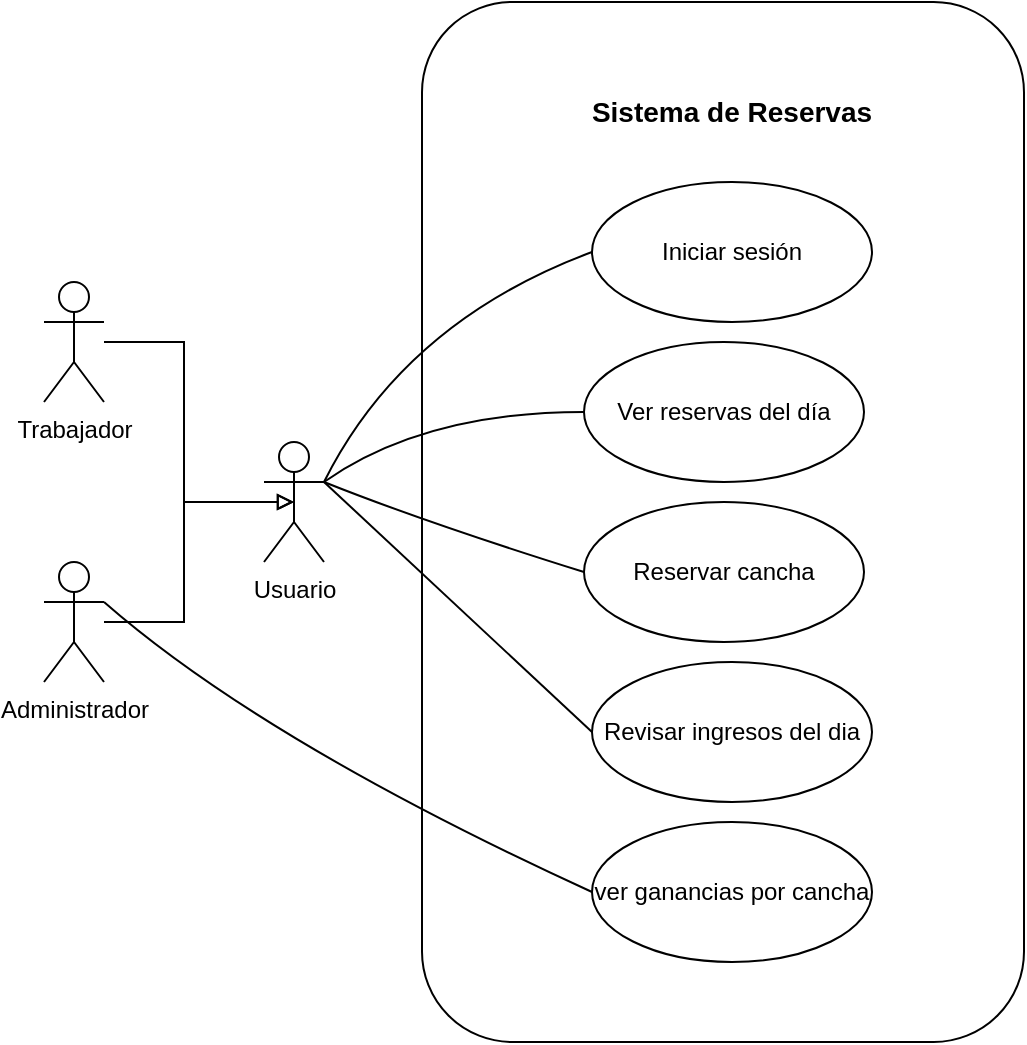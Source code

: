 <mxfile version="27.1.6" pages="4">
  <diagram name="Página-1" id="Nofakx_FAN60NuZkb5IB">
    <mxGraphModel dx="872" dy="1640" grid="1" gridSize="10" guides="1" tooltips="1" connect="1" arrows="1" fold="1" page="1" pageScale="1" pageWidth="827" pageHeight="1169" math="0" shadow="0">
      <root>
        <mxCell id="0" />
        <mxCell id="1" parent="0" />
        <mxCell id="--wnBnnWqUvRCD4Y-Vol-1" value="" style="rounded=1;whiteSpace=wrap;html=1;" vertex="1" parent="1">
          <mxGeometry x="309" y="-20" width="301" height="520" as="geometry" />
        </mxCell>
        <mxCell id="H0gQp8Y4YWYqzka2YyTl-1" value="Trabajador" style="shape=umlActor;verticalLabelPosition=bottom;verticalAlign=top;html=1;" parent="1" vertex="1">
          <mxGeometry x="120" y="120" width="30" height="60" as="geometry" />
        </mxCell>
        <mxCell id="H0gQp8Y4YWYqzka2YyTl-2" value="Administrador" style="shape=umlActor;verticalLabelPosition=bottom;verticalAlign=top;html=1;" parent="1" vertex="1">
          <mxGeometry x="120" y="260" width="30" height="60" as="geometry" />
        </mxCell>
        <mxCell id="H0gQp8Y4YWYqzka2YyTl-6" value="Usuario" style="shape=umlActor;verticalLabelPosition=bottom;verticalAlign=top;html=1;" parent="1" vertex="1">
          <mxGeometry x="230" y="200" width="30" height="60" as="geometry" />
        </mxCell>
        <mxCell id="H0gQp8Y4YWYqzka2YyTl-7" value="Iniciar sesión" style="ellipse;whiteSpace=wrap;html=1;" parent="1" vertex="1">
          <mxGeometry x="394" y="70" width="140" height="70" as="geometry" />
        </mxCell>
        <mxCell id="H0gQp8Y4YWYqzka2YyTl-8" value="Ver reservas del día" style="ellipse;whiteSpace=wrap;html=1;" parent="1" vertex="1">
          <mxGeometry x="390" y="150" width="140" height="70" as="geometry" />
        </mxCell>
        <mxCell id="H0gQp8Y4YWYqzka2YyTl-9" value="Reservar cancha" style="ellipse;whiteSpace=wrap;html=1;" parent="1" vertex="1">
          <mxGeometry x="390" y="230" width="140" height="70" as="geometry" />
        </mxCell>
        <mxCell id="H0gQp8Y4YWYqzka2YyTl-10" value="Revisar ingresos del dia" style="ellipse;whiteSpace=wrap;html=1;" parent="1" vertex="1">
          <mxGeometry x="394" y="310" width="140" height="70" as="geometry" />
        </mxCell>
        <mxCell id="H0gQp8Y4YWYqzka2YyTl-11" value="ver ganancias por cancha" style="ellipse;whiteSpace=wrap;html=1;" parent="1" vertex="1">
          <mxGeometry x="394" y="390" width="140" height="70" as="geometry" />
        </mxCell>
        <mxCell id="H0gQp8Y4YWYqzka2YyTl-16" value="" style="endArrow=none;endFill=1;endSize=12;html=1;rounded=0;exitX=1;exitY=0.333;exitDx=0;exitDy=0;exitPerimeter=0;entryX=0;entryY=0.5;entryDx=0;entryDy=0;startFill=0;curved=1;strokeColor=default;" parent="1" source="H0gQp8Y4YWYqzka2YyTl-6" target="H0gQp8Y4YWYqzka2YyTl-7" edge="1">
          <mxGeometry width="160" relative="1" as="geometry">
            <mxPoint x="310" y="265" as="sourcePoint" />
            <mxPoint x="500" y="100" as="targetPoint" />
            <Array as="points">
              <mxPoint x="300" y="140" />
            </Array>
          </mxGeometry>
        </mxCell>
        <mxCell id="H0gQp8Y4YWYqzka2YyTl-17" value="" style="endArrow=none;endFill=1;endSize=12;html=1;rounded=0;exitX=1;exitY=0.333;exitDx=0;exitDy=0;exitPerimeter=0;entryX=0;entryY=0.5;entryDx=0;entryDy=0;startFill=0;curved=1;strokeColor=default;" parent="1" source="H0gQp8Y4YWYqzka2YyTl-6" target="H0gQp8Y4YWYqzka2YyTl-8" edge="1">
          <mxGeometry width="160" relative="1" as="geometry">
            <mxPoint x="580" y="220" as="sourcePoint" />
            <mxPoint x="664" y="105" as="targetPoint" />
            <Array as="points">
              <mxPoint x="310" y="185" />
            </Array>
          </mxGeometry>
        </mxCell>
        <mxCell id="H0gQp8Y4YWYqzka2YyTl-18" value="" style="endArrow=none;endFill=1;endSize=12;html=1;rounded=0;exitX=1;exitY=0.333;exitDx=0;exitDy=0;exitPerimeter=0;entryX=0;entryY=0.5;entryDx=0;entryDy=0;startFill=0;curved=1;strokeColor=default;" parent="1" source="H0gQp8Y4YWYqzka2YyTl-6" target="H0gQp8Y4YWYqzka2YyTl-9" edge="1">
          <mxGeometry width="160" relative="1" as="geometry">
            <mxPoint x="520" y="230" as="sourcePoint" />
            <mxPoint x="600" y="195" as="targetPoint" />
            <Array as="points">
              <mxPoint x="310" y="240" />
            </Array>
          </mxGeometry>
        </mxCell>
        <mxCell id="H0gQp8Y4YWYqzka2YyTl-19" value="" style="endArrow=none;endFill=1;endSize=12;html=1;rounded=0;exitX=1;exitY=0.333;exitDx=0;exitDy=0;exitPerimeter=0;entryX=0;entryY=0.5;entryDx=0;entryDy=0;startFill=0;curved=1;strokeColor=default;" parent="1" source="H0gQp8Y4YWYqzka2YyTl-6" target="H0gQp8Y4YWYqzka2YyTl-10" edge="1">
          <mxGeometry width="160" relative="1" as="geometry">
            <mxPoint x="210" y="350" as="sourcePoint" />
            <mxPoint x="290" y="315" as="targetPoint" />
            <Array as="points" />
          </mxGeometry>
        </mxCell>
        <mxCell id="H0gQp8Y4YWYqzka2YyTl-20" value="" style="endArrow=none;endFill=1;endSize=12;html=1;rounded=0;exitX=1;exitY=0.333;exitDx=0;exitDy=0;exitPerimeter=0;entryX=0;entryY=0.5;entryDx=0;entryDy=0;startFill=0;curved=1;strokeColor=default;" parent="1" source="H0gQp8Y4YWYqzka2YyTl-2" target="H0gQp8Y4YWYqzka2YyTl-11" edge="1">
          <mxGeometry width="160" relative="1" as="geometry">
            <mxPoint x="160" y="420" as="sourcePoint" />
            <mxPoint x="240" y="385" as="targetPoint" />
            <Array as="points">
              <mxPoint x="230" y="350" />
            </Array>
          </mxGeometry>
        </mxCell>
        <mxCell id="H0gQp8Y4YWYqzka2YyTl-21" style="edgeStyle=orthogonalEdgeStyle;rounded=0;orthogonalLoop=1;jettySize=auto;html=1;entryX=0.5;entryY=0.5;entryDx=0;entryDy=0;entryPerimeter=0;endArrow=block;endFill=0;" parent="1" source="H0gQp8Y4YWYqzka2YyTl-1" target="H0gQp8Y4YWYqzka2YyTl-6" edge="1">
          <mxGeometry relative="1" as="geometry">
            <Array as="points">
              <mxPoint x="190" y="150" />
              <mxPoint x="190" y="230" />
            </Array>
          </mxGeometry>
        </mxCell>
        <mxCell id="H0gQp8Y4YWYqzka2YyTl-22" style="edgeStyle=orthogonalEdgeStyle;rounded=0;orthogonalLoop=1;jettySize=auto;html=1;entryX=0.5;entryY=0.5;entryDx=0;entryDy=0;entryPerimeter=0;endArrow=block;endFill=0;" parent="1" source="H0gQp8Y4YWYqzka2YyTl-2" target="H0gQp8Y4YWYqzka2YyTl-6" edge="1">
          <mxGeometry relative="1" as="geometry" />
        </mxCell>
        <mxCell id="--wnBnnWqUvRCD4Y-Vol-2" value="&lt;b&gt;&lt;font style=&quot;font-size: 14px;&quot;&gt;Sistema de Re&lt;span style=&quot;background-color: transparent; color: light-dark(rgb(0, 0, 0), rgb(255, 255, 255));&quot;&gt;servas&lt;/span&gt;&lt;/font&gt;&lt;/b&gt;" style="text;html=1;align=center;verticalAlign=middle;whiteSpace=wrap;rounded=0;" vertex="1" parent="1">
          <mxGeometry x="324" y="20" width="280" height="30" as="geometry" />
        </mxCell>
      </root>
    </mxGraphModel>
  </diagram>
  <diagram id="pX6_GwrJB2W5tt-oy7xR" name="Diagrama de clases">
    <mxGraphModel dx="758" dy="410" grid="1" gridSize="10" guides="1" tooltips="1" connect="1" arrows="1" fold="1" page="1" pageScale="1" pageWidth="827" pageHeight="1169" math="0" shadow="0">
      <root>
        <mxCell id="0" />
        <mxCell id="1" parent="0" />
        <mxCell id="UcGalSVN0GQkN7niIcfV-1" value="" style="endArrow=none;html=1;endSize=12;startArrow=none;startSize=14;startFill=0;edgeStyle=orthogonalEdgeStyle;rounded=0;fontStyle=0;exitX=0.997;exitY=0.44;exitDx=0;exitDy=0;exitPerimeter=0;entryX=0.008;entryY=0.399;entryDx=0;entryDy=0;entryPerimeter=0;" edge="1" parent="1" source="UcGalSVN0GQkN7niIcfV-21" target="UcGalSVN0GQkN7niIcfV-23">
          <mxGeometry x="0.625" y="-60" relative="1" as="geometry">
            <mxPoint x="520.0" y="296.76" as="sourcePoint" />
            <mxPoint x="641.17" y="273.26" as="targetPoint" />
            <mxPoint as="offset" />
            <Array as="points">
              <mxPoint x="630" y="270" />
              <mxPoint x="630" y="275" />
            </Array>
          </mxGeometry>
        </mxCell>
        <mxCell id="UcGalSVN0GQkN7niIcfV-2" value="0..n" style="edgeLabel;resizable=0;html=1;align=left;verticalAlign=top;" connectable="0" vertex="1" parent="UcGalSVN0GQkN7niIcfV-1">
          <mxGeometry x="-1" relative="1" as="geometry">
            <mxPoint x="10" as="offset" />
          </mxGeometry>
        </mxCell>
        <mxCell id="UcGalSVN0GQkN7niIcfV-3" value="1" style="edgeLabel;resizable=0;html=1;align=right;verticalAlign=top;" connectable="0" vertex="1" parent="UcGalSVN0GQkN7niIcfV-1">
          <mxGeometry x="1" relative="1" as="geometry">
            <mxPoint x="-10" as="offset" />
          </mxGeometry>
        </mxCell>
        <mxCell id="UcGalSVN0GQkN7niIcfV-4" value="" style="endArrow=none;html=1;endSize=12;startArrow=none;startSize=14;startFill=0;edgeStyle=orthogonalEdgeStyle;rounded=0;fontStyle=0;entryX=0.005;entryY=0.143;entryDx=0;entryDy=0;entryPerimeter=0;exitX=-0.001;exitY=0.306;exitDx=0;exitDy=0;exitPerimeter=0;" edge="1" parent="1" source="UcGalSVN0GQkN7niIcfV-22" target="UcGalSVN0GQkN7niIcfV-21">
          <mxGeometry x="0.625" y="-60" relative="1" as="geometry">
            <mxPoint x="770" y="540" as="sourcePoint" />
            <mxPoint x="890" y="410" as="targetPoint" />
            <mxPoint as="offset" />
            <Array as="points">
              <mxPoint x="410" y="485" />
              <mxPoint x="410" y="480" />
              <mxPoint x="210" y="480" />
              <mxPoint x="210" y="200" />
              <mxPoint x="321" y="200" />
              <mxPoint x="321" y="196" />
            </Array>
          </mxGeometry>
        </mxCell>
        <mxCell id="UcGalSVN0GQkN7niIcfV-5" value="0..n" style="edgeLabel;resizable=0;html=1;align=left;verticalAlign=top;" connectable="0" vertex="1" parent="UcGalSVN0GQkN7niIcfV-4">
          <mxGeometry x="-1" relative="1" as="geometry">
            <mxPoint x="-30" y="-26" as="offset" />
          </mxGeometry>
        </mxCell>
        <mxCell id="UcGalSVN0GQkN7niIcfV-6" value="1" style="edgeLabel;resizable=0;html=1;align=right;verticalAlign=top;" connectable="0" vertex="1" parent="UcGalSVN0GQkN7niIcfV-4">
          <mxGeometry x="1" relative="1" as="geometry">
            <mxPoint x="-10" as="offset" />
          </mxGeometry>
        </mxCell>
        <mxCell id="UcGalSVN0GQkN7niIcfV-7" value="" style="endArrow=none;html=1;endSize=12;startArrow=none;startSize=14;startFill=0;edgeStyle=orthogonalEdgeStyle;rounded=0;fontStyle=0;entryX=0.005;entryY=0.381;entryDx=0;entryDy=0;exitX=0;exitY=0.25;exitDx=0;exitDy=0;entryPerimeter=0;" edge="1" parent="1" source="UcGalSVN0GQkN7niIcfV-24" target="UcGalSVN0GQkN7niIcfV-22">
          <mxGeometry x="0.625" y="-60" relative="1" as="geometry">
            <mxPoint x="370" y="695" as="sourcePoint" />
            <mxPoint x="410" y="511" as="targetPoint" />
            <mxPoint as="offset" />
            <Array as="points">
              <mxPoint x="210" y="635" />
              <mxPoint x="210" y="489" />
              <mxPoint x="301" y="489" />
              <mxPoint x="301" y="499" />
              <mxPoint x="252" y="499" />
            </Array>
          </mxGeometry>
        </mxCell>
        <mxCell id="UcGalSVN0GQkN7niIcfV-8" value="1" style="edgeLabel;resizable=0;html=1;align=left;verticalAlign=top;" connectable="0" vertex="1" parent="UcGalSVN0GQkN7niIcfV-7">
          <mxGeometry x="-1" relative="1" as="geometry">
            <mxPoint x="-20" as="offset" />
          </mxGeometry>
        </mxCell>
        <mxCell id="UcGalSVN0GQkN7niIcfV-9" value="&lt;span style=&quot;text-align: left;&quot;&gt;0..n&lt;/span&gt;" style="edgeLabel;resizable=0;html=1;align=right;verticalAlign=top;" connectable="0" vertex="1" parent="UcGalSVN0GQkN7niIcfV-7">
          <mxGeometry x="1" relative="1" as="geometry">
            <mxPoint x="-10" y="1" as="offset" />
          </mxGeometry>
        </mxCell>
        <mxCell id="UcGalSVN0GQkN7niIcfV-10" value="" style="endArrow=none;html=1;endSize=12;startArrow=none;startSize=14;startFill=0;edgeStyle=orthogonalEdgeStyle;rounded=0;fontStyle=0;entryX=0;entryY=0.25;entryDx=0;entryDy=0;exitX=1;exitY=0.326;exitDx=0;exitDy=0;exitPerimeter=0;" edge="1" parent="1" source="UcGalSVN0GQkN7niIcfV-25" target="UcGalSVN0GQkN7niIcfV-20">
          <mxGeometry x="0.625" y="-60" relative="1" as="geometry">
            <mxPoint x="840" y="560" as="sourcePoint" />
            <mxPoint x="904" y="430" as="targetPoint" />
            <mxPoint as="offset" />
            <Array as="points">
              <mxPoint x="920" y="488" />
              <mxPoint x="960" y="488" />
              <mxPoint x="960" y="238" />
              <mxPoint x="990" y="238" />
            </Array>
          </mxGeometry>
        </mxCell>
        <mxCell id="UcGalSVN0GQkN7niIcfV-11" value="0..n" style="edgeLabel;resizable=0;html=1;align=left;verticalAlign=top;" connectable="0" vertex="1" parent="UcGalSVN0GQkN7niIcfV-10">
          <mxGeometry x="-1" relative="1" as="geometry">
            <mxPoint x="10" y="-58" as="offset" />
          </mxGeometry>
        </mxCell>
        <mxCell id="UcGalSVN0GQkN7niIcfV-12" value="1" style="edgeLabel;resizable=0;html=1;align=right;verticalAlign=top;" connectable="0" vertex="1" parent="UcGalSVN0GQkN7niIcfV-10">
          <mxGeometry x="1" relative="1" as="geometry">
            <mxPoint x="-10" as="offset" />
          </mxGeometry>
        </mxCell>
        <mxCell id="UcGalSVN0GQkN7niIcfV-13" value="" style="endArrow=none;html=1;endSize=12;startArrow=none;startSize=14;startFill=0;edgeStyle=orthogonalEdgeStyle;rounded=0;fontStyle=0;entryX=0;entryY=0.25;entryDx=0;entryDy=0;" edge="1" parent="1" target="UcGalSVN0GQkN7niIcfV-19">
          <mxGeometry x="0.625" y="-60" relative="1" as="geometry">
            <mxPoint x="921" y="493" as="sourcePoint" />
            <mxPoint x="950" y="500" as="targetPoint" />
            <mxPoint as="offset" />
            <Array as="points">
              <mxPoint x="921" y="497" />
              <mxPoint x="921" y="493" />
            </Array>
          </mxGeometry>
        </mxCell>
        <mxCell id="UcGalSVN0GQkN7niIcfV-14" value="0..n" style="edgeLabel;resizable=0;html=1;align=left;verticalAlign=top;" connectable="0" vertex="1" parent="UcGalSVN0GQkN7niIcfV-13">
          <mxGeometry x="-1" relative="1" as="geometry">
            <mxPoint x="10" as="offset" />
          </mxGeometry>
        </mxCell>
        <mxCell id="UcGalSVN0GQkN7niIcfV-15" value="1" style="edgeLabel;resizable=0;html=1;align=right;verticalAlign=top;" connectable="0" vertex="1" parent="UcGalSVN0GQkN7niIcfV-13">
          <mxGeometry x="1" relative="1" as="geometry">
            <mxPoint x="-10" as="offset" />
          </mxGeometry>
        </mxCell>
        <mxCell id="UcGalSVN0GQkN7niIcfV-16" value="" style="endArrow=none;html=1;endSize=12;startArrow=none;startSize=14;startFill=0;edgeStyle=orthogonalEdgeStyle;rounded=0;fontStyle=0;entryX=0.993;entryY=0.153;entryDx=0;entryDy=0;exitX=0.006;exitY=0.679;exitDx=0;exitDy=0;entryPerimeter=0;exitPerimeter=0;" edge="1" parent="1" source="UcGalSVN0GQkN7niIcfV-25" target="UcGalSVN0GQkN7niIcfV-21">
          <mxGeometry x="0.625" y="-60" relative="1" as="geometry">
            <mxPoint x="870" y="690" as="sourcePoint" />
            <mxPoint x="980" y="610" as="targetPoint" />
            <mxPoint as="offset" />
            <Array as="points">
              <mxPoint x="560" y="557" />
              <mxPoint x="560" y="198" />
            </Array>
          </mxGeometry>
        </mxCell>
        <mxCell id="UcGalSVN0GQkN7niIcfV-17" value="0..n" style="edgeLabel;resizable=0;html=1;align=left;verticalAlign=top;" connectable="0" vertex="1" parent="UcGalSVN0GQkN7niIcfV-16">
          <mxGeometry x="-1" relative="1" as="geometry">
            <mxPoint x="-30" y="-25" as="offset" />
          </mxGeometry>
        </mxCell>
        <mxCell id="UcGalSVN0GQkN7niIcfV-18" value="1" style="edgeLabel;resizable=0;html=1;align=right;verticalAlign=top;" connectable="0" vertex="1" parent="UcGalSVN0GQkN7niIcfV-16">
          <mxGeometry x="1" relative="1" as="geometry">
            <mxPoint x="10" as="offset" />
          </mxGeometry>
        </mxCell>
        <mxCell id="UcGalSVN0GQkN7niIcfV-19" value="&lt;p style=&quot;margin:0px;margin-top:4px;text-align:center;&quot;&gt;&lt;b&gt;Cancha&lt;/b&gt;&lt;/p&gt;&lt;hr size=&quot;1&quot; style=&quot;border-style:solid;&quot;&gt;&lt;p style=&quot;margin:0px;margin-left:4px;&quot;&gt;+ Id: int&lt;/p&gt;&lt;p style=&quot;margin:0px;margin-left:4px;&quot;&gt;+ Nombre: string&lt;/p&gt;&lt;hr size=&quot;1&quot; style=&quot;border-style:solid;&quot;&gt;&lt;p style=&quot;margin:0px;margin-left:4px;&quot;&gt;+ Guardar(cancha: Cancha): bool&lt;/p&gt;&lt;p style=&quot;margin:0px;margin-left:4px;&quot;&gt;+ ValidarNombre(nombre: string,Id: int) :bool&lt;/p&gt;&lt;p style=&quot;margin:0px;margin-left:4px;&quot;&gt;+ Eliminar (Id: int): bool&lt;/p&gt;&lt;p style=&quot;margin:0px;margin-left:4px;&quot;&gt;+ ObtenerPorId (Id: int):Cancha&lt;/p&gt;&lt;p style=&quot;margin:0px;margin-left:4px;&quot;&gt;+ObtenerLista (page:int ,pageSize: int,buscar:string):Cancha[*]&lt;/p&gt;&lt;p style=&quot;margin:0px;margin-left:4px;&quot;&gt;+ObtenerLista():Cancha[*]&lt;/p&gt;" style="verticalAlign=top;align=left;overflow=fill;html=1;whiteSpace=wrap;" vertex="1" parent="1">
          <mxGeometry x="1040" y="450" width="350" height="172" as="geometry" />
        </mxCell>
        <mxCell id="UcGalSVN0GQkN7niIcfV-20" value="&lt;p style=&quot;margin:0px;margin-top:4px;text-align:center;&quot;&gt;&lt;b&gt;Metdo_pago&lt;/b&gt;&lt;/p&gt;&lt;hr size=&quot;1&quot; style=&quot;border-style:solid;&quot;&gt;&lt;p style=&quot;margin:0px;margin-left:4px;&quot;&gt;+ Id: int&lt;/p&gt;&lt;p style=&quot;margin:0px;margin-left:4px;&quot;&gt;+ Nombre: string&lt;/p&gt;&lt;hr size=&quot;1&quot; style=&quot;border-style:solid;&quot;&gt;&lt;p style=&quot;margin:0px;margin-left:4px;&quot;&gt;+ Guardar(metodopago: Metodo_pago): bool&lt;/p&gt;&lt;p style=&quot;margin:0px;margin-left:4px;&quot;&gt;+ ValidarNombre(nombre: string,Id: int) :bool&lt;/p&gt;&lt;p style=&quot;margin:0px;margin-left:4px;&quot;&gt;+ Eliminar (Id: int): bool&lt;/p&gt;&lt;p style=&quot;margin:0px;margin-left:4px;&quot;&gt;+ ObtenerPorId (Id: int):Metodo_pago&lt;/p&gt;&lt;p style=&quot;margin:0px;margin-left:4px;&quot;&gt;+ObtenerLista (page:int ,pageSize: int,buscar:string):Metodo_apgo[*]&lt;/p&gt;&lt;p style=&quot;margin:0px;margin-left:4px;&quot;&gt;+ObtenerLista ():Metodo_pago[*]&lt;/p&gt;" style="verticalAlign=top;align=left;overflow=fill;html=1;whiteSpace=wrap;" vertex="1" parent="1">
          <mxGeometry x="990" y="197" width="270" height="203" as="geometry" />
        </mxCell>
        <mxCell id="UcGalSVN0GQkN7niIcfV-21" value="&lt;p style=&quot;margin:0px;margin-top:4px;text-align:center;&quot;&gt;&lt;b&gt;Usuario&lt;/b&gt;&lt;/p&gt;&lt;hr size=&quot;1&quot; style=&quot;border-style:solid;&quot;&gt;&lt;p style=&quot;margin:0px;margin-left:4px;&quot;&gt;+ Id: int&lt;/p&gt;&lt;p style=&quot;margin:0px;margin-left:4px;&quot;&gt;+ Nombre: string&lt;/p&gt;&lt;p style=&quot;margin:0px;margin-left:4px;&quot;&gt;+ Teléfono: string&lt;/p&gt;&lt;p style=&quot;margin:0px;margin-left:4px;&quot;&gt;+ Correo: string&lt;/p&gt;&lt;p style=&quot;margin:0px;margin-left:4px;&quot;&gt;+ contrasenia: string&lt;/p&gt;&lt;p style=&quot;margin:0px;margin-left:4px;&quot;&gt;+ Rol_id: int&lt;/p&gt;&lt;p style=&quot;margin:0px;margin-left:4px;&quot;&gt;+ Estado: boolean&lt;/p&gt;&lt;div&gt;&lt;br&gt;&lt;/div&gt;&lt;hr size=&quot;1&quot; style=&quot;border-style:solid;&quot;&gt;&lt;p style=&quot;margin:0px;margin-left:4px;&quot;&gt;+ Guardar(usuario: Usuario): bool&lt;/p&gt;&lt;p style=&quot;margin:0px;margin-left:4px;&quot;&gt;+ ValidarCorreo(correo: string) :bool&lt;/p&gt;&lt;p style=&quot;margin:0px;margin-left:4px;&quot;&gt;+ Eliminar(Id: int): bool&lt;/p&gt;&lt;p style=&quot;margin:0px;margin-left:4px;&quot;&gt;+ ObtenerPorId (Id: int):Usuario&lt;/p&gt;&lt;p style=&quot;margin:0px;margin-left:4px;&quot;&gt;+&amp;nbsp;&lt;span style=&quot;background-color: transparent; color: light-dark(rgb(0, 0, 0), rgb(255, 255, 255));&quot;&gt;ObtenerPorGmail (correo: string):Usuario&lt;/span&gt;&lt;/p&gt;&lt;p style=&quot;margin:0px;margin-left:4px;&quot;&gt;+ ObtenerLista ():Usuario[*]&lt;/p&gt;" style="verticalAlign=top;align=left;overflow=fill;html=1;whiteSpace=wrap;" vertex="1" parent="1">
          <mxGeometry x="250" y="160" width="270" height="250" as="geometry" />
        </mxCell>
        <mxCell id="UcGalSVN0GQkN7niIcfV-22" value="&lt;p style=&quot;margin:0px;margin-top:4px;text-align:center;&quot;&gt;&lt;b&gt;Permiso&lt;/b&gt;&lt;/p&gt;&lt;hr size=&quot;1&quot; style=&quot;border-style:solid;&quot;&gt;&lt;p style=&quot;margin:0px;margin-left:4px;&quot;&gt;+ Id: int&lt;/p&gt;&lt;p style=&quot;margin:0px;margin-left:4px;&quot;&gt;+ Usuario_id: int&lt;/p&gt;&lt;p style=&quot;margin:0px;margin-left:4px;&quot;&gt;+ Modulo_id: int&lt;/p&gt;&lt;hr size=&quot;1&quot; style=&quot;border-style:solid;&quot;&gt;&lt;p style=&quot;margin:0px;margin-left:4px;&quot;&gt;&lt;span style=&quot;background-color: transparent; color: light-dark(rgb(0, 0, 0), rgb(255, 255, 255));&quot;&gt;+ ObtenerPermiso(usuario_id: int): Permiso[*]&lt;/span&gt;&lt;/p&gt;&lt;p style=&quot;margin:0px;margin-left:4px;&quot;&gt;+ GuardarPermiso(usaurio_id:int,permiso :int[*]):bool&lt;/p&gt;&lt;p style=&quot;margin:0px;margin-left:4px;&quot;&gt;&lt;br&gt;&lt;/p&gt;&lt;p style=&quot;margin:0px;margin-left:4px;&quot;&gt;&lt;br&gt;&lt;/p&gt;" style="verticalAlign=top;align=left;overflow=fill;html=1;whiteSpace=wrap;" vertex="1" parent="1">
          <mxGeometry x="250" y="440" width="290" height="130" as="geometry" />
        </mxCell>
        <mxCell id="UcGalSVN0GQkN7niIcfV-23" value="&lt;p style=&quot;margin:0px;margin-top:4px;text-align:center;&quot;&gt;&lt;b&gt;Rol&lt;/b&gt;&lt;/p&gt;&lt;hr size=&quot;1&quot; style=&quot;border-style:solid;&quot;&gt;&lt;p style=&quot;margin:0px;margin-left:4px;&quot;&gt;+ Id: int&lt;/p&gt;&lt;p style=&quot;margin:0px;margin-left:4px;&quot;&gt;+ Nombre: string&lt;/p&gt;&lt;hr size=&quot;1&quot; style=&quot;border-style:solid;&quot;&gt;&lt;p style=&quot;margin:0px;margin-left:4px;&quot;&gt;&lt;span style=&quot;background-color: transparent; color: light-dark(rgb(0, 0, 0), rgb(255, 255, 255));&quot;&gt;+ObtenerLista ():Rol[*]&lt;/span&gt;&lt;/p&gt;" style="verticalAlign=top;align=left;overflow=fill;html=1;whiteSpace=wrap;" vertex="1" parent="1">
          <mxGeometry x="620" y="235" width="160" height="100" as="geometry" />
        </mxCell>
        <mxCell id="UcGalSVN0GQkN7niIcfV-24" value="&lt;p style=&quot;margin:0px;margin-top:4px;text-align:center;&quot;&gt;&lt;b&gt;Modulo&lt;/b&gt;&lt;/p&gt;&lt;hr size=&quot;1&quot; style=&quot;border-style:solid;&quot;&gt;&lt;p style=&quot;margin:0px;margin-left:4px;&quot;&gt;+ Id: int&lt;/p&gt;&lt;p style=&quot;margin:0px;margin-left:4px;&quot;&gt;+ Nombre: string&lt;/p&gt;&lt;hr size=&quot;1&quot; style=&quot;border-style:solid;&quot;&gt;&lt;p style=&quot;margin:0px;margin-left:4px;&quot;&gt;+ ObtenerLista ():Modulo[*]&lt;/p&gt;" style="verticalAlign=top;align=left;overflow=fill;html=1;whiteSpace=wrap;" vertex="1" parent="1">
          <mxGeometry x="250" y="612" width="230" height="100" as="geometry" />
        </mxCell>
        <mxCell id="UcGalSVN0GQkN7niIcfV-25" value="&lt;p style=&quot;margin:0px;margin-top:4px;text-align:center;&quot;&gt;&lt;b&gt;Reserva&lt;/b&gt;&lt;/p&gt;&lt;hr size=&quot;1&quot; style=&quot;border-style:solid;&quot;&gt;&lt;p style=&quot;margin:0px;margin-left:4px;&quot;&gt;+&amp;nbsp; Id: int&lt;/p&gt;&lt;p style=&quot;margin:0px;margin-left:4px;&quot;&gt;+&amp;nbsp;&lt;span style=&quot;background-color: transparent; color: light-dark(rgb(0, 0, 0), rgb(255, 255, 255));&quot;&gt;&amp;nbsp;&lt;/span&gt;&lt;span style=&quot;background-color: transparent; color: light-dark(rgb(0, 0, 0), rgb(255, 255, 255));&quot;&gt;Nombre_cliente: string&lt;/span&gt;&lt;/p&gt;&lt;p style=&quot;margin:0px;margin-left:4px;&quot;&gt;+&amp;nbsp; Fecha: date&lt;/p&gt;&lt;p style=&quot;margin:0px;margin-left:4px;&quot;&gt;+&amp;nbsp; Hora inicio: time&lt;/p&gt;&lt;p style=&quot;margin:0px;margin-left:4px;&quot;&gt;+&amp;nbsp; Hora fin: time&lt;/p&gt;&lt;p style=&quot;margin:0px;margin-left:4px;&quot;&gt;+&amp;nbsp; Metodo_pago_id: int&lt;/p&gt;&lt;p style=&quot;margin:0px;margin-left:4px;&quot;&gt;+&amp;nbsp; Tipo_pago: string&lt;/p&gt;&lt;p style=&quot;margin:0px;margin-left:4px;&quot;&gt;+&amp;nbsp; Cancha id: int&lt;/p&gt;&lt;p style=&quot;margin:0px;margin-left:4px;&quot;&gt;+&amp;nbsp; Monto total: float&lt;/p&gt;&lt;p style=&quot;margin:0px;margin-left:4px;&quot;&gt;+&amp;nbsp; Monto pagado: float&lt;/p&gt;&lt;p style=&quot;margin:0px;margin-left:4px;&quot;&gt;+&amp;nbsp; Telefono: string&lt;/p&gt;&lt;p style=&quot;margin:0px;margin-left:4px;&quot;&gt;+&amp;nbsp; Usuario_id: int&lt;/p&gt;&lt;hr size=&quot;1&quot; style=&quot;border-style:solid;&quot;&gt;&lt;p style=&quot;margin: 0px 0px 0px 4px;&quot;&gt;+ Guardar(reserva: Reserva): bool&lt;/p&gt;&lt;p style=&quot;margin: 0px 0px 0px 4px;&quot;&gt;+ValidarReserva(fecha:date,horaini:time,horafin:time,&lt;/p&gt;&lt;p style=&quot;margin: 0px 0px 0px 4px;&quot;&gt;&amp;nbsp; &amp;nbsp;Cancha_id:int) :bool&lt;/p&gt;&lt;p style=&quot;margin: 0px 0px 0px 4px;&quot;&gt;+ ObtenerPorId (Id: int):Reserva&lt;/p&gt;&lt;p style=&quot;margin: 0px 0px 0px 4px;&quot;&gt;+ ObtenerLista (fecha:date):Reserva[*]&lt;/p&gt;&lt;p style=&quot;margin: 0px 0px 0px 4px;&quot;&gt;+validarMonto(Montototal:float,&lt;/p&gt;&lt;p style=&quot;margin: 0px 0px 0px 4px;&quot;&gt;&amp;nbsp; &amp;nbsp;MontoPagado:float,Tipo_pago:string):bool&lt;/p&gt;&lt;p style=&quot;margin: 0px 0px 0px 4px;&quot;&gt;+ DeterminarEstado():string&lt;/p&gt;&lt;p style=&quot;margin: 0px 0px 0px 4px;&quot;&gt;+ RegistrarPagoAdicional(monto : decimal) : void&lt;/p&gt;&lt;p style=&quot;margin: 0px 0px 0px 4px;&quot;&gt;+ CalcularSaldo() : decimal&lt;/p&gt;" style="verticalAlign=top;align=left;overflow=fill;html=1;whiteSpace=wrap;" vertex="1" parent="1">
          <mxGeometry x="590" y="360" width="330" height="380" as="geometry" />
        </mxCell>
      </root>
    </mxGraphModel>
  </diagram>
  <diagram id="9t8Sb2p0LKOBbZzTchto" name="reservarCancha">
    <mxGraphModel dx="872" dy="471" grid="1" gridSize="10" guides="1" tooltips="1" connect="1" arrows="1" fold="1" page="1" pageScale="1" pageWidth="827" pageHeight="1169" math="0" shadow="0">
      <root>
        <mxCell id="0" />
        <mxCell id="1" parent="0" />
        <mxCell id="fL76YVsGy-07BFEQjZaE-22" value="Usuario" style="fontStyle=1;whiteSpace=wrap;html=1;gradientColor=none;strokeColor=none;" vertex="1" parent="1">
          <mxGeometry x="50" y="370" width="140" height="30" as="geometry" />
        </mxCell>
        <mxCell id="fL76YVsGy-07BFEQjZaE-30" value="" style="endArrow=none;html=1;strokeWidth=1;rounded=0;entryX=0.5;entryY=1;entryDx=0;entryDy=0;dashed=1;" edge="1" parent="1" source="fL76YVsGy-07BFEQjZaE-32" target="fL76YVsGy-07BFEQjZaE-22">
          <mxGeometry width="50" height="50" relative="1" as="geometry">
            <mxPoint x="120" y="767" as="sourcePoint" />
            <mxPoint x="455" y="390" as="targetPoint" />
            <Array as="points">
              <mxPoint x="120" y="410" />
            </Array>
          </mxGeometry>
        </mxCell>
        <mxCell id="fL76YVsGy-07BFEQjZaE-33" value="" style="endArrow=none;html=1;strokeWidth=1;rounded=0;entryX=0.5;entryY=1;entryDx=0;entryDy=0;dashed=1;" edge="1" parent="1" target="fL76YVsGy-07BFEQjZaE-32">
          <mxGeometry width="50" height="50" relative="1" as="geometry">
            <mxPoint x="120" y="1240" as="sourcePoint" />
            <mxPoint x="120" y="400" as="targetPoint" />
          </mxGeometry>
        </mxCell>
        <mxCell id="fL76YVsGy-07BFEQjZaE-32" value="" style="html=1;points=[[0,0,0,0,5],[0,1,0,0,-5],[1,0,0,0,5],[1,1,0,0,-5]];perimeter=orthogonalPerimeter;outlineConnect=0;targetShapes=umlLifeline;portConstraint=eastwest;newEdgeStyle={&quot;curved&quot;:0,&quot;rounded&quot;:0};" vertex="1" parent="1">
          <mxGeometry x="115" y="420" width="10" height="770" as="geometry" />
        </mxCell>
        <mxCell id="fL76YVsGy-07BFEQjZaE-35" value="Reserva" style="fontStyle=1;whiteSpace=wrap;html=1;gradientColor=none;strokeColor=none;" vertex="1" parent="1">
          <mxGeometry x="360" y="370" width="140" height="30" as="geometry" />
        </mxCell>
        <mxCell id="fL76YVsGy-07BFEQjZaE-36" value="" style="endArrow=none;html=1;strokeWidth=1;rounded=0;entryX=0.5;entryY=1;entryDx=0;entryDy=0;dashed=1;" edge="1" parent="1" source="fL76YVsGy-07BFEQjZaE-38">
          <mxGeometry width="50" height="50" relative="1" as="geometry">
            <mxPoint x="430" y="767" as="sourcePoint" />
            <mxPoint x="430.0" y="400" as="targetPoint" />
            <Array as="points">
              <mxPoint x="430" y="410" />
            </Array>
          </mxGeometry>
        </mxCell>
        <mxCell id="fL76YVsGy-07BFEQjZaE-37" value="" style="endArrow=none;html=1;strokeWidth=1;rounded=0;entryX=0.5;entryY=1;entryDx=0;entryDy=0;dashed=1;" edge="1" parent="1" target="fL76YVsGy-07BFEQjZaE-38">
          <mxGeometry width="50" height="50" relative="1" as="geometry">
            <mxPoint x="430" y="1130" as="sourcePoint" />
            <mxPoint x="430" y="400" as="targetPoint" />
          </mxGeometry>
        </mxCell>
        <mxCell id="fL76YVsGy-07BFEQjZaE-38" value="" style="html=1;points=[[0,0,0,0,5],[0,1,0,0,-5],[1,0,0,0,5],[1,1,0,0,-5]];perimeter=orthogonalPerimeter;outlineConnect=0;targetShapes=umlLifeline;portConstraint=eastwest;newEdgeStyle={&quot;curved&quot;:0,&quot;rounded&quot;:0};" vertex="1" parent="1">
          <mxGeometry x="425" y="420" width="10" height="700" as="geometry" />
        </mxCell>
        <mxCell id="fL76YVsGy-07BFEQjZaE-39" value="Cancha" style="fontStyle=1;whiteSpace=wrap;html=1;gradientColor=none;strokeColor=none;" vertex="1" parent="1">
          <mxGeometry x="562.65" y="370" width="140" height="30" as="geometry" />
        </mxCell>
        <mxCell id="fL76YVsGy-07BFEQjZaE-40" value="" style="endArrow=none;html=1;strokeWidth=1;rounded=0;entryX=0.5;entryY=1;entryDx=0;entryDy=0;dashed=1;" edge="1" parent="1" source="fL76YVsGy-07BFEQjZaE-42" target="fL76YVsGy-07BFEQjZaE-39">
          <mxGeometry width="50" height="50" relative="1" as="geometry">
            <mxPoint x="632.65" y="767" as="sourcePoint" />
            <mxPoint x="967.65" y="390" as="targetPoint" />
            <Array as="points">
              <mxPoint x="632.65" y="410" />
            </Array>
          </mxGeometry>
        </mxCell>
        <mxCell id="fL76YVsGy-07BFEQjZaE-41" value="" style="endArrow=none;html=1;strokeWidth=1;rounded=0;entryX=0.5;entryY=1;entryDx=0;entryDy=0;dashed=1;" edge="1" parent="1" target="fL76YVsGy-07BFEQjZaE-42">
          <mxGeometry width="50" height="50" relative="1" as="geometry">
            <mxPoint x="630" y="610" as="sourcePoint" />
            <mxPoint x="632.65" y="400" as="targetPoint" />
          </mxGeometry>
        </mxCell>
        <mxCell id="fL76YVsGy-07BFEQjZaE-42" value="" style="html=1;points=[[0,0,0,0,5],[0,1,0,0,-5],[1,0,0,0,5],[1,1,0,0,-5]];perimeter=orthogonalPerimeter;outlineConnect=0;targetShapes=umlLifeline;portConstraint=eastwest;newEdgeStyle={&quot;curved&quot;:0,&quot;rounded&quot;:0};" vertex="1" parent="1">
          <mxGeometry x="627.65" y="540" width="10" height="50" as="geometry" />
        </mxCell>
        <mxCell id="fL76YVsGy-07BFEQjZaE-43" value="Metodo_pago" style="fontStyle=1;whiteSpace=wrap;html=1;gradientColor=none;strokeColor=none;" vertex="1" parent="1">
          <mxGeometry x="732.65" y="370" width="140" height="30" as="geometry" />
        </mxCell>
        <mxCell id="fL76YVsGy-07BFEQjZaE-44" value="" style="endArrow=none;html=1;strokeWidth=1;rounded=0;entryX=0.5;entryY=1;entryDx=0;entryDy=0;dashed=1;" edge="1" parent="1" source="fL76YVsGy-07BFEQjZaE-46" target="fL76YVsGy-07BFEQjZaE-43">
          <mxGeometry width="50" height="50" relative="1" as="geometry">
            <mxPoint x="802.65" y="767" as="sourcePoint" />
            <mxPoint x="1137.65" y="390" as="targetPoint" />
            <Array as="points">
              <mxPoint x="802.65" y="410" />
            </Array>
          </mxGeometry>
        </mxCell>
        <mxCell id="fL76YVsGy-07BFEQjZaE-45" value="" style="endArrow=none;html=1;strokeWidth=1;rounded=0;entryX=0.5;entryY=1;entryDx=0;entryDy=0;dashed=1;" edge="1" parent="1" target="fL76YVsGy-07BFEQjZaE-46">
          <mxGeometry width="50" height="50" relative="1" as="geometry">
            <mxPoint x="803" y="690" as="sourcePoint" />
            <mxPoint x="802.65" y="400" as="targetPoint" />
          </mxGeometry>
        </mxCell>
        <mxCell id="fL76YVsGy-07BFEQjZaE-46" value="" style="html=1;points=[[0,0,0,0,5],[0,1,0,0,-5],[1,0,0,0,5],[1,1,0,0,-5]];perimeter=orthogonalPerimeter;outlineConnect=0;targetShapes=umlLifeline;portConstraint=eastwest;newEdgeStyle={&quot;curved&quot;:0,&quot;rounded&quot;:0};" vertex="1" parent="1">
          <mxGeometry x="797.65" y="600" width="10" height="70" as="geometry" />
        </mxCell>
        <mxCell id="Fa2EuYJ9mlma17pj7-Q1-2" value="" style="endArrow=block;endFill=1;endSize=12;html=1;rounded=0;" edge="1" parent="1" target="fL76YVsGy-07BFEQjZaE-38">
          <mxGeometry width="160" relative="1" as="geometry">
            <mxPoint x="125" y="470" as="sourcePoint" />
            <mxPoint x="302.35" y="470" as="targetPoint" />
          </mxGeometry>
        </mxCell>
        <mxCell id="jhRK3ScWM8ri79eTJb6q-1" value="ObtenerLista(fecha):reserva" style="edgeLabel;html=1;align=center;verticalAlign=middle;resizable=0;points=[];" vertex="1" connectable="0" parent="Fa2EuYJ9mlma17pj7-Q1-2">
          <mxGeometry x="-0.025" y="7" relative="1" as="geometry">
            <mxPoint y="-3" as="offset" />
          </mxGeometry>
        </mxCell>
        <mxCell id="jhRK3ScWM8ri79eTJb6q-2" value="Lista de reservas del día" style="endArrow=open;endSize=12;dashed=1;html=1;rounded=0;" edge="1" parent="1" source="fL76YVsGy-07BFEQjZaE-38">
          <mxGeometry x="0.062" y="-10" width="160" relative="1" as="geometry">
            <mxPoint x="302.35" y="500" as="sourcePoint" />
            <mxPoint x="125" y="500" as="targetPoint" />
            <mxPoint as="offset" />
          </mxGeometry>
        </mxCell>
        <mxCell id="jhRK3ScWM8ri79eTJb6q-8" value="" style="endArrow=block;endFill=1;endSize=12;html=1;rounded=0;" edge="1" parent="1" target="fL76YVsGy-07BFEQjZaE-42">
          <mxGeometry width="160" relative="1" as="geometry">
            <mxPoint x="125" y="560" as="sourcePoint" />
            <mxPoint x="302.35" y="560" as="targetPoint" />
          </mxGeometry>
        </mxCell>
        <mxCell id="jhRK3ScWM8ri79eTJb6q-9" value="ObtenerLista():cancha" style="edgeLabel;html=1;align=center;verticalAlign=middle;resizable=0;points=[];" vertex="1" connectable="0" parent="jhRK3ScWM8ri79eTJb6q-8">
          <mxGeometry x="-0.025" y="7" relative="1" as="geometry">
            <mxPoint x="-80" y="-3" as="offset" />
          </mxGeometry>
        </mxCell>
        <mxCell id="jhRK3ScWM8ri79eTJb6q-12" value="Lista de canchas" style="endArrow=open;endSize=12;dashed=1;html=1;rounded=0;exitX=0;exitY=1;exitDx=0;exitDy=-5;exitPerimeter=0;" edge="1" parent="1" source="fL76YVsGy-07BFEQjZaE-42">
          <mxGeometry x="0.46" y="-10" width="160" relative="1" as="geometry">
            <mxPoint x="505" y="583" as="sourcePoint" />
            <mxPoint x="125" y="583" as="targetPoint" />
            <mxPoint as="offset" />
          </mxGeometry>
        </mxCell>
        <mxCell id="jhRK3ScWM8ri79eTJb6q-13" value="" style="endArrow=block;endFill=1;endSize=12;html=1;rounded=0;" edge="1" parent="1" target="fL76YVsGy-07BFEQjZaE-46">
          <mxGeometry width="160" relative="1" as="geometry">
            <mxPoint x="125" y="620" as="sourcePoint" />
            <mxPoint x="675.0" y="620" as="targetPoint" />
          </mxGeometry>
        </mxCell>
        <mxCell id="jhRK3ScWM8ri79eTJb6q-14" value="ObtenerLista():metodopago" style="edgeLabel;html=1;align=center;verticalAlign=middle;resizable=0;points=[];" vertex="1" connectable="0" parent="jhRK3ScWM8ri79eTJb6q-13">
          <mxGeometry x="-0.025" y="7" relative="1" as="geometry">
            <mxPoint x="-173" y="-3" as="offset" />
          </mxGeometry>
        </mxCell>
        <mxCell id="jhRK3ScWM8ri79eTJb6q-15" value="Lista de metodos de pago" style="endArrow=open;endSize=12;dashed=1;html=1;rounded=0;" edge="1" parent="1" source="fL76YVsGy-07BFEQjZaE-46">
          <mxGeometry x="0.691" y="-10" width="160" relative="1" as="geometry">
            <mxPoint x="675.0" y="660" as="sourcePoint" />
            <mxPoint x="125" y="660" as="targetPoint" />
            <mxPoint as="offset" />
          </mxGeometry>
        </mxCell>
        <mxCell id="jhRK3ScWM8ri79eTJb6q-16" value="" style="shape=umlBoundary;whiteSpace=wrap;html=1;rotation=-90;" vertex="1" parent="1">
          <mxGeometry x="410" y="330" width="40" height="40" as="geometry" />
        </mxCell>
        <mxCell id="jhRK3ScWM8ri79eTJb6q-17" value="" style="shape=umlBoundary;whiteSpace=wrap;html=1;rotation=-90;" vertex="1" parent="1">
          <mxGeometry x="612.65" y="330" width="40" height="40" as="geometry" />
        </mxCell>
        <mxCell id="jhRK3ScWM8ri79eTJb6q-18" value="" style="shape=umlBoundary;whiteSpace=wrap;html=1;rotation=-90;" vertex="1" parent="1">
          <mxGeometry x="782.65" y="330" width="40" height="40" as="geometry" />
        </mxCell>
        <mxCell id="jhRK3ScWM8ri79eTJb6q-19" value="" style="endArrow=block;endFill=1;endSize=12;html=1;rounded=0;" edge="1" parent="1" target="fL76YVsGy-07BFEQjZaE-38">
          <mxGeometry width="160" relative="1" as="geometry">
            <mxPoint x="125" y="700" as="sourcePoint" />
            <mxPoint x="302.35" y="700" as="targetPoint" />
          </mxGeometry>
        </mxCell>
        <mxCell id="jhRK3ScWM8ri79eTJb6q-20" value="validarReserva(fecha,horaini,horafin,cancha_id):bool" style="edgeLabel;html=1;align=center;verticalAlign=middle;resizable=0;points=[];" vertex="1" connectable="0" parent="jhRK3ScWM8ri79eTJb6q-19">
          <mxGeometry x="-0.025" y="7" relative="1" as="geometry">
            <mxPoint y="-3" as="offset" />
          </mxGeometry>
        </mxCell>
        <mxCell id="GOVtyr1EVy8QqkiQDRlM-1" value="bool(disponible)" style="endArrow=open;endSize=12;dashed=1;html=1;rounded=0;" edge="1" parent="1" source="fL76YVsGy-07BFEQjZaE-38" target="fL76YVsGy-07BFEQjZaE-32">
          <mxGeometry x="0.062" y="-10" width="160" relative="1" as="geometry">
            <mxPoint x="415" y="740" as="sourcePoint" />
            <mxPoint x="150" y="750" as="targetPoint" />
            <mxPoint as="offset" />
            <Array as="points">
              <mxPoint x="390" y="730" />
            </Array>
          </mxGeometry>
        </mxCell>
        <mxCell id="GOVtyr1EVy8QqkiQDRlM-2" value="alt" style="shape=umlFrame;whiteSpace=wrap;html=1;pointerEvents=0;width=40;height=20;" vertex="1" parent="1">
          <mxGeometry x="50" y="750" width="740" height="390" as="geometry" />
        </mxCell>
        <mxCell id="GOVtyr1EVy8QqkiQDRlM-3" value="&lt;b&gt;&lt;font style=&quot;font-size: 8px;&quot;&gt;[Cancha disponible]&lt;/font&gt;&lt;/b&gt;" style="text;html=1;align=center;verticalAlign=middle;resizable=0;points=[];autosize=1;strokeColor=none;fillColor=none;" vertex="1" parent="1">
          <mxGeometry x="116" y="743" width="100" height="30" as="geometry" />
        </mxCell>
        <mxCell id="GOVtyr1EVy8QqkiQDRlM-5" value="validarMonto(montototal,montoPagado,tipoPago)" style="html=1;align=left;spacingLeft=2;endArrow=block;rounded=0;edgeStyle=orthogonalEdgeStyle;curved=0;rounded=0;" edge="1" target="fL76YVsGy-07BFEQjZaE-38" parent="1" source="fL76YVsGy-07BFEQjZaE-38">
          <mxGeometry x="-0.001" relative="1" as="geometry">
            <mxPoint x="440" y="773" as="sourcePoint" />
            <Array as="points">
              <mxPoint x="465" y="773" />
              <mxPoint x="465" y="790" />
            </Array>
            <mxPoint x="440" y="803.0" as="targetPoint" />
            <mxPoint as="offset" />
          </mxGeometry>
        </mxCell>
        <mxCell id="GOVtyr1EVy8QqkiQDRlM-6" value="* Si tipoPago=parcial =&amp;gt; 0 &amp;lt; montoPagado &amp;lt;montoTotal" style="shape=note2;boundedLbl=1;whiteSpace=wrap;html=1;size=25;verticalAlign=top;align=left;spacingLeft=5;" vertex="1" parent="1">
          <mxGeometry x="732.65" y="760" width="360" height="60" as="geometry" />
        </mxCell>
        <mxCell id="GOVtyr1EVy8QqkiQDRlM-7" value="Reglas&lt;div&gt;* Si tipoPago=completo =&amp;gt; montoPagado==montoTotal&amp;nbsp;&lt;/div&gt;" style="resizeWidth=1;part=1;strokeColor=none;fillColor=none;align=left;spacingLeft=5;whiteSpace=wrap;html=1;" vertex="1" parent="GOVtyr1EVy8QqkiQDRlM-6">
          <mxGeometry width="565.714" height="25" relative="1" as="geometry" />
        </mxCell>
        <mxCell id="GOVtyr1EVy8QqkiQDRlM-8" value="alt" style="shape=umlFrame;whiteSpace=wrap;html=1;pointerEvents=0;width=30;height=30;" vertex="1" parent="1">
          <mxGeometry x="67.65" y="830" width="692.35" height="200" as="geometry" />
        </mxCell>
        <mxCell id="GOVtyr1EVy8QqkiQDRlM-9" value="&lt;b&gt;&lt;font style=&quot;font-size: 8px;&quot;&gt;[Monto Valido]&lt;/font&gt;&lt;/b&gt;" style="text;html=1;align=center;verticalAlign=middle;resizable=0;points=[];autosize=1;strokeColor=none;fillColor=none;" vertex="1" parent="1">
          <mxGeometry x="120" y="826" width="80" height="30" as="geometry" />
        </mxCell>
        <mxCell id="GOVtyr1EVy8QqkiQDRlM-10" value="calcularSaldo(montototal,montoPagado)" style="html=1;align=left;spacingLeft=2;endArrow=block;rounded=0;edgeStyle=orthogonalEdgeStyle;curved=0;rounded=0;" edge="1" parent="1">
          <mxGeometry x="-0.001" relative="1" as="geometry">
            <mxPoint x="435" y="856" as="sourcePoint" />
            <Array as="points">
              <mxPoint x="465" y="856" />
              <mxPoint x="465" y="873" />
            </Array>
            <mxPoint x="435" y="873" as="targetPoint" />
            <mxPoint as="offset" />
          </mxGeometry>
        </mxCell>
        <mxCell id="GOVtyr1EVy8QqkiQDRlM-12" value="determinarEatdo(tipoPago,saldo)" style="html=1;align=left;spacingLeft=2;endArrow=block;rounded=0;edgeStyle=orthogonalEdgeStyle;curved=0;rounded=0;" edge="1" parent="1">
          <mxGeometry x="-0.001" relative="1" as="geometry">
            <mxPoint x="435" y="890.002" as="sourcePoint" />
            <Array as="points">
              <mxPoint x="470" y="889.98" />
              <mxPoint x="470" y="906.98" />
            </Array>
            <mxPoint x="435" y="906.98" as="targetPoint" />
            <mxPoint as="offset" />
          </mxGeometry>
        </mxCell>
        <mxCell id="GOVtyr1EVy8QqkiQDRlM-13" value="&lt;div&gt;&lt;span style=&quot;background-color: transparent; color: light-dark(rgb(0, 0, 0), rgb(255, 255, 255));&quot;&gt;* Si saldo==0&amp;nbsp; -&amp;gt; &quot;pago completo&quot;&amp;nbsp;&lt;/span&gt;&lt;/div&gt;" style="shape=note2;boundedLbl=1;whiteSpace=wrap;html=1;size=25;verticalAlign=top;align=left;spacingLeft=5;" vertex="1" parent="1">
          <mxGeometry x="652.65" y="890" width="197.35" height="60" as="geometry" />
        </mxCell>
        <mxCell id="GOVtyr1EVy8QqkiQDRlM-14" value="&lt;br&gt;&lt;div&gt;* Si saldo&amp;gt;0 -&amp;gt; &quot;pago parcial&quot;&amp;nbsp;&lt;/div&gt;" style="resizeWidth=1;part=1;strokeColor=none;fillColor=none;align=left;spacingLeft=5;whiteSpace=wrap;html=1;" vertex="1" parent="GOVtyr1EVy8QqkiQDRlM-13">
          <mxGeometry width="310.121" height="25" relative="1" as="geometry" />
        </mxCell>
        <mxCell id="GOVtyr1EVy8QqkiQDRlM-17" value="confirmación" style="endArrow=open;endSize=12;dashed=1;html=1;rounded=0;" edge="1" parent="1" source="fL76YVsGy-07BFEQjZaE-38" target="fL76YVsGy-07BFEQjZaE-32">
          <mxGeometry x="0.062" y="-10" width="160" relative="1" as="geometry">
            <mxPoint x="420" y="980" as="sourcePoint" />
            <mxPoint x="150" y="980" as="targetPoint" />
            <mxPoint as="offset" />
            <Array as="points">
              <mxPoint x="370" y="980" />
            </Array>
          </mxGeometry>
        </mxCell>
        <mxCell id="GOVtyr1EVy8QqkiQDRlM-18" value="&lt;span style=&quot;font-size: 8px;&quot;&gt;&lt;b&gt;[Cancha no disponible]&lt;/b&gt;&lt;/span&gt;" style="text;html=1;align=center;verticalAlign=middle;resizable=0;points=[];autosize=1;strokeColor=none;fillColor=none;" vertex="1" parent="1">
          <mxGeometry x="120" y="1050" width="110" height="30" as="geometry" />
        </mxCell>
        <mxCell id="GOVtyr1EVy8QqkiQDRlM-19" value="" style="endArrow=none;endFill=1;endSize=12;html=1;rounded=0;exitX=-0.004;exitY=0.734;exitDx=0;exitDy=0;exitPerimeter=0;entryX=1.002;entryY=0.734;entryDx=0;entryDy=0;entryPerimeter=0;startFill=0;dashed=1;" edge="1" parent="1">
          <mxGeometry width="160" relative="1" as="geometry">
            <mxPoint x="50.0" y="1050" as="sourcePoint" />
            <mxPoint x="794.44" y="1050" as="targetPoint" />
          </mxGeometry>
        </mxCell>
        <mxCell id="GOVtyr1EVy8QqkiQDRlM-20" value="Error(&quot;Cancha Ocupada&quot;)" style="endArrow=open;endSize=12;dashed=1;html=1;rounded=0;" edge="1" parent="1">
          <mxGeometry x="0.062" y="-10" width="160" relative="1" as="geometry">
            <mxPoint x="425" y="1100" as="sourcePoint" />
            <mxPoint x="125" y="1100" as="targetPoint" />
            <mxPoint as="offset" />
            <Array as="points">
              <mxPoint x="370" y="1100" />
            </Array>
          </mxGeometry>
        </mxCell>
        <mxCell id="iQXjBPcvkewcu6pBk0f1-1" value="" style="shape=umlBoundary;whiteSpace=wrap;html=1;" vertex="1" parent="1">
          <mxGeometry x="95" y="330" width="50" height="40" as="geometry" />
        </mxCell>
        <mxCell id="r0PUIcA7OplrvbE8UMf7-1" value="" style="endArrow=block;endFill=1;endSize=12;html=1;rounded=0;" edge="1" parent="1">
          <mxGeometry width="160" relative="1" as="geometry">
            <mxPoint x="125" y="950" as="sourcePoint" />
            <mxPoint x="425" y="950" as="targetPoint" />
          </mxGeometry>
        </mxCell>
        <mxCell id="r0PUIcA7OplrvbE8UMf7-2" value="guardar(reserva)" style="edgeLabel;html=1;align=center;verticalAlign=middle;resizable=0;points=[];" vertex="1" connectable="0" parent="r0PUIcA7OplrvbE8UMf7-1">
          <mxGeometry x="-0.025" y="7" relative="1" as="geometry">
            <mxPoint y="-3" as="offset" />
          </mxGeometry>
        </mxCell>
      </root>
    </mxGraphModel>
  </diagram>
  <diagram id="hjdPVAF77AmAmaPBnAo5" name="completarPago">
    <mxGraphModel dx="727" dy="393" grid="1" gridSize="10" guides="1" tooltips="1" connect="1" arrows="1" fold="1" page="1" pageScale="1" pageWidth="827" pageHeight="1169" math="0" shadow="0">
      <root>
        <mxCell id="0" />
        <mxCell id="1" parent="0" />
        <mxCell id="KKl_57p_AOMN9bFQtjyA-1" value="Usuario" style="fontStyle=1;whiteSpace=wrap;html=1;gradientColor=none;strokeColor=none;" vertex="1" parent="1">
          <mxGeometry x="200.0" y="160" width="140" height="30" as="geometry" />
        </mxCell>
        <mxCell id="KKl_57p_AOMN9bFQtjyA-2" value="" style="endArrow=none;html=1;strokeWidth=1;rounded=0;entryX=0.5;entryY=1;entryDx=0;entryDy=0;dashed=1;" edge="1" parent="1" source="KKl_57p_AOMN9bFQtjyA-4" target="KKl_57p_AOMN9bFQtjyA-1">
          <mxGeometry width="50" height="50" relative="1" as="geometry">
            <mxPoint x="270" y="557" as="sourcePoint" />
            <mxPoint x="605" y="180" as="targetPoint" />
            <Array as="points">
              <mxPoint x="270" y="200" />
            </Array>
          </mxGeometry>
        </mxCell>
        <mxCell id="KKl_57p_AOMN9bFQtjyA-3" value="" style="endArrow=none;html=1;strokeWidth=1;rounded=0;entryX=0.5;entryY=1;entryDx=0;entryDy=0;dashed=1;" edge="1" parent="1" target="KKl_57p_AOMN9bFQtjyA-4">
          <mxGeometry width="50" height="50" relative="1" as="geometry">
            <mxPoint x="270" y="910" as="sourcePoint" />
            <mxPoint x="270" y="190" as="targetPoint" />
          </mxGeometry>
        </mxCell>
        <mxCell id="KKl_57p_AOMN9bFQtjyA-4" value="" style="html=1;points=[[0,0,0,0,5],[0,1,0,0,-5],[1,0,0,0,5],[1,1,0,0,-5]];perimeter=orthogonalPerimeter;outlineConnect=0;targetShapes=umlLifeline;portConstraint=eastwest;newEdgeStyle={&quot;curved&quot;:0,&quot;rounded&quot;:0};" vertex="1" parent="1">
          <mxGeometry x="265" y="210" width="10" height="670" as="geometry" />
        </mxCell>
        <mxCell id="KKl_57p_AOMN9bFQtjyA-5" value="Reserva" style="fontStyle=1;whiteSpace=wrap;html=1;gradientColor=none;strokeColor=none;" vertex="1" parent="1">
          <mxGeometry x="510" y="160" width="140" height="30" as="geometry" />
        </mxCell>
        <mxCell id="KKl_57p_AOMN9bFQtjyA-6" value="" style="endArrow=none;html=1;strokeWidth=1;rounded=0;entryX=0.5;entryY=1;entryDx=0;entryDy=0;dashed=1;" edge="1" parent="1" source="KKl_57p_AOMN9bFQtjyA-8">
          <mxGeometry width="50" height="50" relative="1" as="geometry">
            <mxPoint x="580" y="557" as="sourcePoint" />
            <mxPoint x="580.0" y="190" as="targetPoint" />
            <Array as="points">
              <mxPoint x="580" y="200" />
            </Array>
          </mxGeometry>
        </mxCell>
        <mxCell id="KKl_57p_AOMN9bFQtjyA-7" value="" style="endArrow=none;html=1;strokeWidth=1;rounded=0;entryX=0.5;entryY=1;entryDx=0;entryDy=0;dashed=1;" edge="1" parent="1">
          <mxGeometry width="50" height="50" relative="1" as="geometry">
            <mxPoint x="580" y="857" as="sourcePoint" />
            <mxPoint x="580" y="847.0" as="targetPoint" />
          </mxGeometry>
        </mxCell>
        <mxCell id="KKl_57p_AOMN9bFQtjyA-8" value="" style="html=1;points=[[0,0,0,0,5],[0,1,0,0,-5],[1,0,0,0,5],[1,1,0,0,-5]];perimeter=orthogonalPerimeter;outlineConnect=0;targetShapes=umlLifeline;portConstraint=eastwest;newEdgeStyle={&quot;curved&quot;:0,&quot;rounded&quot;:0};" vertex="1" parent="1">
          <mxGeometry x="575" y="210" width="10" height="630" as="geometry" />
        </mxCell>
        <mxCell id="KKl_57p_AOMN9bFQtjyA-17" value="" style="endArrow=block;endFill=1;endSize=12;html=1;rounded=0;" edge="1" parent="1" target="KKl_57p_AOMN9bFQtjyA-8">
          <mxGeometry width="160" relative="1" as="geometry">
            <mxPoint x="275" y="260" as="sourcePoint" />
            <mxPoint x="452.35" y="260" as="targetPoint" />
          </mxGeometry>
        </mxCell>
        <mxCell id="KKl_57p_AOMN9bFQtjyA-18" value="ObtenerLista(fecha):reserva" style="edgeLabel;html=1;align=center;verticalAlign=middle;resizable=0;points=[];" vertex="1" connectable="0" parent="KKl_57p_AOMN9bFQtjyA-17">
          <mxGeometry x="-0.025" y="7" relative="1" as="geometry">
            <mxPoint y="-3" as="offset" />
          </mxGeometry>
        </mxCell>
        <mxCell id="KKl_57p_AOMN9bFQtjyA-19" value="Lista de reservas del día" style="endArrow=open;endSize=12;dashed=1;html=1;rounded=0;" edge="1" parent="1" source="KKl_57p_AOMN9bFQtjyA-8">
          <mxGeometry x="0.062" y="-10" width="160" relative="1" as="geometry">
            <mxPoint x="452.35" y="290" as="sourcePoint" />
            <mxPoint x="275" y="290" as="targetPoint" />
            <mxPoint as="offset" />
          </mxGeometry>
        </mxCell>
        <mxCell id="KKl_57p_AOMN9bFQtjyA-20" value="" style="endArrow=block;endFill=1;endSize=12;html=1;rounded=0;" edge="1" parent="1" target="KKl_57p_AOMN9bFQtjyA-8">
          <mxGeometry width="160" relative="1" as="geometry">
            <mxPoint x="275" y="350" as="sourcePoint" />
            <mxPoint x="540" y="350" as="targetPoint" />
          </mxGeometry>
        </mxCell>
        <mxCell id="KKl_57p_AOMN9bFQtjyA-21" value="ObtenerPorId(Id):reserva" style="edgeLabel;html=1;align=center;verticalAlign=middle;resizable=0;points=[];" vertex="1" connectable="0" parent="KKl_57p_AOMN9bFQtjyA-20">
          <mxGeometry x="-0.025" y="7" relative="1" as="geometry">
            <mxPoint x="-2" y="-3" as="offset" />
          </mxGeometry>
        </mxCell>
        <mxCell id="KKl_57p_AOMN9bFQtjyA-22" value="detalle Reserva" style="endArrow=open;endSize=12;dashed=1;html=1;rounded=0;" edge="1" parent="1">
          <mxGeometry x="-0.01" y="-11" width="160" relative="1" as="geometry">
            <mxPoint x="570" y="375" as="sourcePoint" />
            <mxPoint x="275" y="373" as="targetPoint" />
            <mxPoint as="offset" />
          </mxGeometry>
        </mxCell>
        <mxCell id="KKl_57p_AOMN9bFQtjyA-26" value="" style="shape=umlBoundary;whiteSpace=wrap;html=1;rotation=-90;" vertex="1" parent="1">
          <mxGeometry x="560" y="120" width="40" height="40" as="geometry" />
        </mxCell>
        <mxCell id="KKl_57p_AOMN9bFQtjyA-29" value="" style="endArrow=block;endFill=1;endSize=12;html=1;rounded=0;" edge="1" parent="1">
          <mxGeometry width="160" relative="1" as="geometry">
            <mxPoint x="275" y="440" as="sourcePoint" />
            <mxPoint x="575" y="440" as="targetPoint" />
          </mxGeometry>
        </mxCell>
        <mxCell id="KKl_57p_AOMN9bFQtjyA-30" value="IngresarPagoAdicional(monto):bool" style="edgeLabel;html=1;align=center;verticalAlign=middle;resizable=0;points=[];" vertex="1" connectable="0" parent="KKl_57p_AOMN9bFQtjyA-29">
          <mxGeometry x="-0.025" y="7" relative="1" as="geometry">
            <mxPoint y="-3" as="offset" />
          </mxGeometry>
        </mxCell>
        <mxCell id="KKl_57p_AOMN9bFQtjyA-34" value="validarMonto(montoTotal,montoPagado,nuevoPago,tipoPago)" style="html=1;align=left;spacingLeft=2;endArrow=block;rounded=0;edgeStyle=orthogonalEdgeStyle;curved=0;rounded=0;" edge="1" parent="1">
          <mxGeometry x="-0.012" relative="1" as="geometry">
            <mxPoint x="585" y="479.999" as="sourcePoint" />
            <Array as="points">
              <mxPoint x="615" y="479.94" />
              <mxPoint x="615" y="496.94" />
            </Array>
            <mxPoint x="585" y="496.94" as="targetPoint" />
            <mxPoint as="offset" />
          </mxGeometry>
        </mxCell>
        <mxCell id="KKl_57p_AOMN9bFQtjyA-35" value="* Si tipoPago=parcial =&amp;gt; 0 &amp;lt; montoPagado &amp;lt;montoTotal" style="shape=note2;boundedLbl=1;whiteSpace=wrap;html=1;size=25;verticalAlign=top;align=left;spacingLeft=5;" vertex="1" parent="1">
          <mxGeometry x="920" y="555" width="360" height="60" as="geometry" />
        </mxCell>
        <mxCell id="KKl_57p_AOMN9bFQtjyA-36" value="Reglas&lt;div&gt;* Si tipoPago=completo =&amp;gt; montoPagado==montoTotal&amp;nbsp;&lt;/div&gt;" style="resizeWidth=1;part=1;strokeColor=none;fillColor=none;align=left;spacingLeft=5;whiteSpace=wrap;html=1;" vertex="1" parent="KKl_57p_AOMN9bFQtjyA-35">
          <mxGeometry width="565.714" height="25" relative="1" as="geometry" />
        </mxCell>
        <mxCell id="KKl_57p_AOMN9bFQtjyA-37" value="alt" style="shape=umlFrame;whiteSpace=wrap;html=1;pointerEvents=0;width=30;height=30;" vertex="1" parent="1">
          <mxGeometry x="217.65" y="557" width="692.35" height="293" as="geometry" />
        </mxCell>
        <mxCell id="KKl_57p_AOMN9bFQtjyA-38" value="&lt;b&gt;&lt;font style=&quot;font-size: 8px;&quot;&gt;[Monto Valido]&lt;/font&gt;&lt;/b&gt;" style="text;html=1;align=center;verticalAlign=middle;resizable=0;points=[];autosize=1;strokeColor=none;fillColor=none;" vertex="1" parent="1">
          <mxGeometry x="270" y="553" width="80" height="30" as="geometry" />
        </mxCell>
        <mxCell id="KKl_57p_AOMN9bFQtjyA-39" value="calcularSaldo(montototal,montoPagado)" style="html=1;align=left;spacingLeft=2;endArrow=block;rounded=0;edgeStyle=orthogonalEdgeStyle;curved=0;rounded=0;" edge="1" parent="1">
          <mxGeometry x="-0.001" relative="1" as="geometry">
            <mxPoint x="585" y="617" as="sourcePoint" />
            <Array as="points">
              <mxPoint x="615" y="617" />
              <mxPoint x="615" y="634" />
            </Array>
            <mxPoint x="585" y="634" as="targetPoint" />
            <mxPoint as="offset" />
          </mxGeometry>
        </mxCell>
        <mxCell id="KKl_57p_AOMN9bFQtjyA-40" value="determinarEstado(tipoPago,saldo)" style="html=1;align=left;spacingLeft=2;endArrow=block;rounded=0;edgeStyle=orthogonalEdgeStyle;curved=0;rounded=0;" edge="1" parent="1">
          <mxGeometry x="-0.001" relative="1" as="geometry">
            <mxPoint x="585" y="648.482" as="sourcePoint" />
            <Array as="points">
              <mxPoint x="620" y="648.46" />
              <mxPoint x="620" y="665.46" />
            </Array>
            <mxPoint x="585" y="665.46" as="targetPoint" />
            <mxPoint as="offset" />
          </mxGeometry>
        </mxCell>
        <mxCell id="KKl_57p_AOMN9bFQtjyA-41" value="&lt;div&gt;&lt;span style=&quot;background-color: transparent; color: light-dark(rgb(0, 0, 0), rgb(255, 255, 255));&quot;&gt;* Si saldo==0&amp;nbsp; -&amp;gt; &quot;pago completo&quot;&amp;nbsp;&lt;/span&gt;&lt;/div&gt;" style="shape=note2;boundedLbl=1;whiteSpace=wrap;html=1;size=25;verticalAlign=top;align=left;spacingLeft=5;" vertex="1" parent="1">
          <mxGeometry x="827" y="615" width="197.35" height="60" as="geometry" />
        </mxCell>
        <mxCell id="KKl_57p_AOMN9bFQtjyA-42" value="&lt;br&gt;&lt;div&gt;* Si saldo&amp;gt;0 -&amp;gt; &quot;pago parcial&quot;&amp;nbsp;&lt;/div&gt;" style="resizeWidth=1;part=1;strokeColor=none;fillColor=none;align=left;spacingLeft=5;whiteSpace=wrap;html=1;" vertex="1" parent="KKl_57p_AOMN9bFQtjyA-41">
          <mxGeometry width="310.121" height="25" relative="1" as="geometry" />
        </mxCell>
        <mxCell id="KKl_57p_AOMN9bFQtjyA-44" value="confirmación" style="endArrow=open;endSize=12;dashed=1;html=1;rounded=0;" edge="1" parent="1">
          <mxGeometry x="0.062" y="-10" width="160" relative="1" as="geometry">
            <mxPoint x="575" y="730.0" as="sourcePoint" />
            <mxPoint x="275" y="730.0" as="targetPoint" />
            <mxPoint as="offset" />
            <Array as="points">
              <mxPoint x="520" y="730" />
            </Array>
          </mxGeometry>
        </mxCell>
        <mxCell id="KKl_57p_AOMN9bFQtjyA-45" value="&lt;span style=&quot;font-size: 8px;&quot;&gt;&lt;b&gt;[Monto invalido]&lt;/b&gt;&lt;/span&gt;" style="text;html=1;align=center;verticalAlign=middle;resizable=0;points=[];autosize=1;strokeColor=none;fillColor=none;" vertex="1" parent="1">
          <mxGeometry x="270" y="750" width="90" height="30" as="geometry" />
        </mxCell>
        <mxCell id="KKl_57p_AOMN9bFQtjyA-46" value="" style="endArrow=none;endFill=1;endSize=12;html=1;rounded=0;exitX=-0.004;exitY=0.734;exitDx=0;exitDy=0;exitPerimeter=0;startFill=0;dashed=1;entryX=1.004;entryY=0.651;entryDx=0;entryDy=0;entryPerimeter=0;" edge="1" parent="1" target="KKl_57p_AOMN9bFQtjyA-37">
          <mxGeometry width="160" relative="1" as="geometry">
            <mxPoint x="217.65" y="750" as="sourcePoint" />
            <mxPoint x="840" y="750" as="targetPoint" />
          </mxGeometry>
        </mxCell>
        <mxCell id="KKl_57p_AOMN9bFQtjyA-47" value="Error(&quot;Pago excede saldo&quot;)" style="endArrow=open;endSize=12;dashed=1;html=1;rounded=0;" edge="1" parent="1">
          <mxGeometry x="0.062" y="-10" width="160" relative="1" as="geometry">
            <mxPoint x="575" y="810" as="sourcePoint" />
            <mxPoint x="275" y="810" as="targetPoint" />
            <mxPoint as="offset" />
            <Array as="points">
              <mxPoint x="520" y="810" />
            </Array>
          </mxGeometry>
        </mxCell>
        <mxCell id="KKl_57p_AOMN9bFQtjyA-48" value="" style="shape=umlBoundary;whiteSpace=wrap;html=1;" vertex="1" parent="1">
          <mxGeometry x="245.0" y="120" width="50" height="40" as="geometry" />
        </mxCell>
        <mxCell id="N6ZvtmzXulQs0cJ8csre-1" value="bool" style="endArrow=open;endSize=12;dashed=1;html=1;rounded=0;" edge="1" parent="1">
          <mxGeometry x="-0.01" y="-11" width="160" relative="1" as="geometry">
            <mxPoint x="575" y="520" as="sourcePoint" />
            <mxPoint x="275" y="520" as="targetPoint" />
            <mxPoint as="offset" />
          </mxGeometry>
        </mxCell>
        <mxCell id="N6ZvtmzXulQs0cJ8csre-2" value="RegistrarPagoAdicional(monto)" style="html=1;align=left;spacingLeft=2;endArrow=block;rounded=0;edgeStyle=orthogonalEdgeStyle;curved=0;rounded=0;" edge="1" parent="1">
          <mxGeometry x="-0.004" relative="1" as="geometry">
            <mxPoint x="585" y="585" as="sourcePoint" />
            <Array as="points">
              <mxPoint x="615" y="585" />
              <mxPoint x="615" y="602" />
            </Array>
            <mxPoint x="585" y="602" as="targetPoint" />
            <mxPoint as="offset" />
          </mxGeometry>
        </mxCell>
        <mxCell id="N6ZvtmzXulQs0cJ8csre-3" value="" style="endArrow=block;endFill=1;endSize=12;html=1;rounded=0;" edge="1" parent="1">
          <mxGeometry width="160" relative="1" as="geometry">
            <mxPoint x="275" y="703.08" as="sourcePoint" />
            <mxPoint x="575" y="703.08" as="targetPoint" />
          </mxGeometry>
        </mxCell>
        <mxCell id="N6ZvtmzXulQs0cJ8csre-4" value="guardar(reserva)" style="edgeLabel;html=1;align=center;verticalAlign=middle;resizable=0;points=[];" vertex="1" connectable="0" parent="N6ZvtmzXulQs0cJ8csre-3">
          <mxGeometry x="-0.025" y="7" relative="1" as="geometry">
            <mxPoint y="-3" as="offset" />
          </mxGeometry>
        </mxCell>
      </root>
    </mxGraphModel>
  </diagram>
</mxfile>

